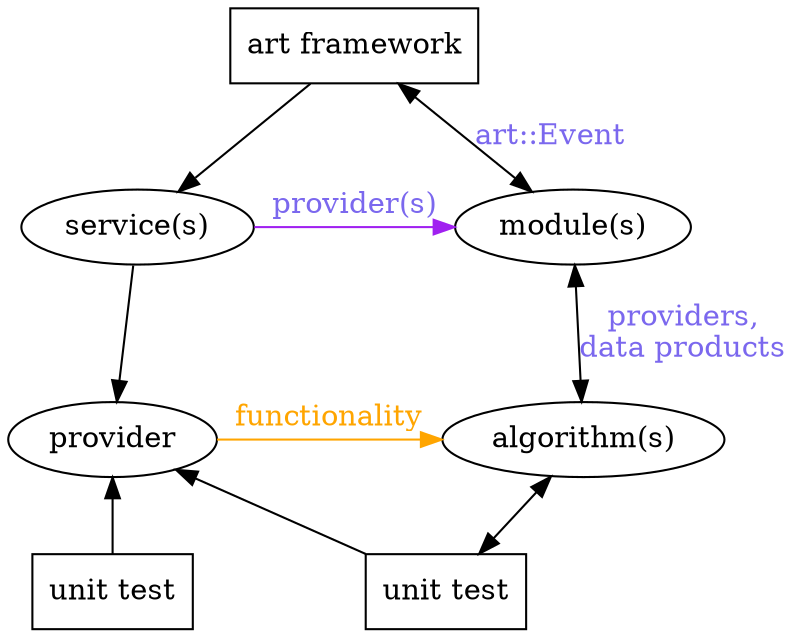 /*
 * LArSoft architecture graph for interaction between algorithms and framework
 * 
 * File:     LArSoftSimplifiedFactorizationModel.dot
 * Date:     November 13, 2015
 * Author:   Gianluca Petrillo (petrillo@fnal.gov)
 * Revision: 1.0
 * 
 */

digraph "LArSoft -- factorization" {
	graph [dpi=600, rankdir="TB"]
	
	node [shape=box]
	"art framework" [label="art framework"]
	
	{
		rank=same
		
		"algorithm1_1 test" [label="unit test"]
		"provider1 test" [label="unit test"]
	}
	
	node [shape=ellipse]
	
	{
		rank=same
		"service1" [label="service(s)"]
		
		"module1" [label="module(s)"]
	}
	{
		rank=same
		"provider1" [label="provider"]
		
		"algorithm1_1" [label="algorithm(s)"]
	}
	
	//
	// define relationship
	//
	edge [fontcolor=mediumslateblue]
	
	"art framework" -> "module1" [label="art::Event", dir=both]
	"art framework" -> "service1" [/* label="config." */]
	
	"service1" -> "provider1" [ /* label="owns" */ ]
	
	"module1" -> "algorithm1_1" [label="providers,\ndata products", dir=both]
	
	"service1" -> "module1" [label="provider(s)", color=purple]
	
	"provider1" -> "algorithm1_1" [label="functionality", color=orange, fontcolor=orange]
	
	"algorithm1_1" -> "algorithm1_1 test" [dir=both]
	"provider1"    -> "algorithm1_1 test" [dir=back]
	
	"provider1" -> "provider1 test" [dir=back]
	
} // digraph
